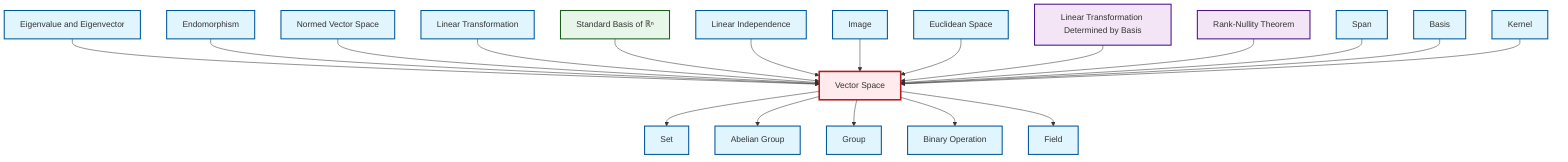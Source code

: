graph TD
    classDef definition fill:#e1f5fe,stroke:#01579b,stroke-width:2px
    classDef theorem fill:#f3e5f5,stroke:#4a148c,stroke-width:2px
    classDef axiom fill:#fff3e0,stroke:#e65100,stroke-width:2px
    classDef example fill:#e8f5e9,stroke:#1b5e20,stroke-width:2px
    classDef current fill:#ffebee,stroke:#b71c1c,stroke-width:3px
    thm-linear-transformation-basis["Linear Transformation Determined by Basis"]:::theorem
    def-linear-transformation["Linear Transformation"]:::definition
    def-endomorphism["Endomorphism"]:::definition
    ex-standard-basis-rn["Standard Basis of ℝⁿ"]:::example
    def-set["Set"]:::definition
    def-abelian-group["Abelian Group"]:::definition
    def-eigenvalue-eigenvector["Eigenvalue and Eigenvector"]:::definition
    def-vector-space["Vector Space"]:::definition
    def-span["Span"]:::definition
    def-field["Field"]:::definition
    def-image["Image"]:::definition
    def-basis["Basis"]:::definition
    def-euclidean-space["Euclidean Space"]:::definition
    def-group["Group"]:::definition
    def-linear-independence["Linear Independence"]:::definition
    thm-rank-nullity["Rank-Nullity Theorem"]:::theorem
    def-binary-operation["Binary Operation"]:::definition
    def-kernel["Kernel"]:::definition
    def-normed-vector-space["Normed Vector Space"]:::definition
    def-vector-space --> def-set
    def-vector-space --> def-abelian-group
    def-eigenvalue-eigenvector --> def-vector-space
    def-endomorphism --> def-vector-space
    def-normed-vector-space --> def-vector-space
    def-linear-transformation --> def-vector-space
    def-vector-space --> def-group
    ex-standard-basis-rn --> def-vector-space
    def-linear-independence --> def-vector-space
    def-image --> def-vector-space
    def-euclidean-space --> def-vector-space
    def-vector-space --> def-binary-operation
    thm-linear-transformation-basis --> def-vector-space
    thm-rank-nullity --> def-vector-space
    def-span --> def-vector-space
    def-basis --> def-vector-space
    def-vector-space --> def-field
    def-kernel --> def-vector-space
    class def-vector-space current